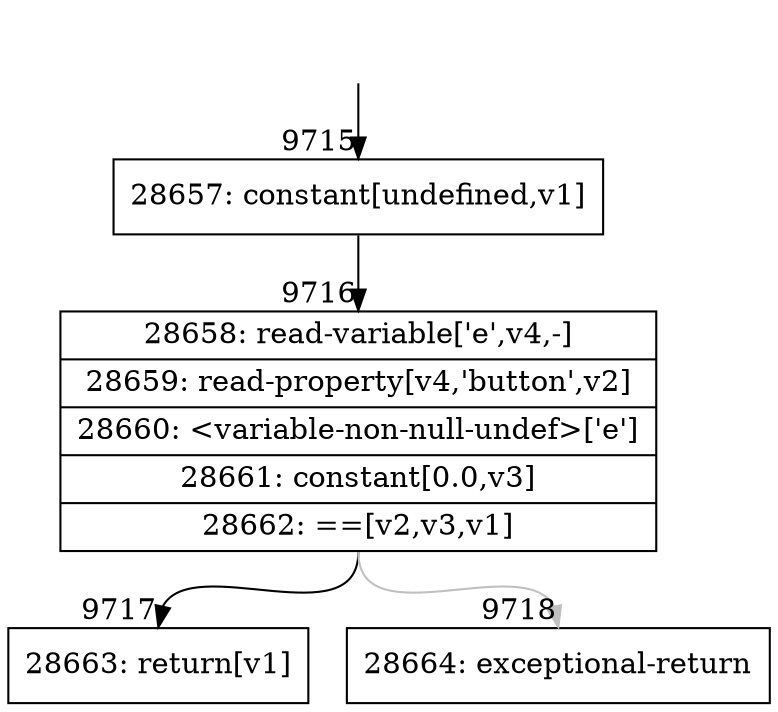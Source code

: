 digraph {
rankdir="TD"
BB_entry680[shape=none,label=""];
BB_entry680 -> BB9715 [tailport=s, headport=n, headlabel="    9715"]
BB9715 [shape=record label="{28657: constant[undefined,v1]}" ] 
BB9715 -> BB9716 [tailport=s, headport=n, headlabel="      9716"]
BB9716 [shape=record label="{28658: read-variable['e',v4,-]|28659: read-property[v4,'button',v2]|28660: \<variable-non-null-undef\>['e']|28661: constant[0.0,v3]|28662: ==[v2,v3,v1]}" ] 
BB9716 -> BB9717 [tailport=s, headport=n, headlabel="      9717"]
BB9716 -> BB9718 [tailport=s, headport=n, color=gray, headlabel="      9718"]
BB9717 [shape=record label="{28663: return[v1]}" ] 
BB9718 [shape=record label="{28664: exceptional-return}" ] 
//#$~ 13448
}
